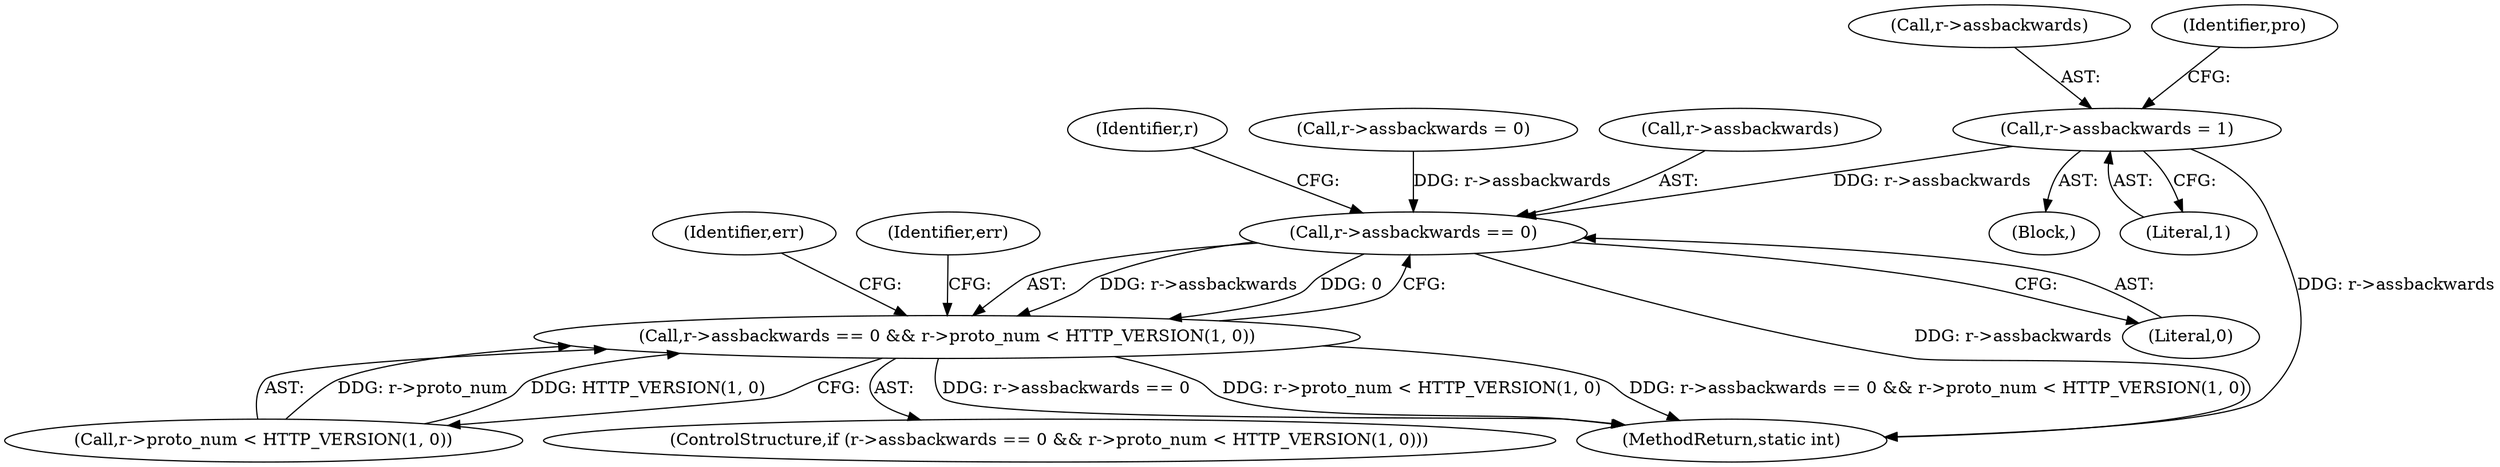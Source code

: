 digraph "0_httpd_6a974059190b8a0c7e499f4ab12fe108127099cb@pointer" {
"1000361" [label="(Call,r->assbackwards = 1)"];
"1000605" [label="(Call,r->assbackwards == 0)"];
"1000604" [label="(Call,r->assbackwards == 0 && r->proto_num < HTTP_VERSION(1, 0))"];
"1000605" [label="(Call,r->assbackwards == 0)"];
"1000361" [label="(Call,r->assbackwards = 1)"];
"1000635" [label="(MethodReturn,static int)"];
"1000623" [label="(Identifier,err)"];
"1000609" [label="(Literal,0)"];
"1000365" [label="(Literal,1)"];
"1000610" [label="(Call,r->proto_num < HTTP_VERSION(1, 0))"];
"1000360" [label="(Block,)"];
"1000612" [label="(Identifier,r)"];
"1000347" [label="(Call,r->assbackwards = 0)"];
"1000619" [label="(Identifier,err)"];
"1000604" [label="(Call,r->assbackwards == 0 && r->proto_num < HTTP_VERSION(1, 0))"];
"1000603" [label="(ControlStructure,if (r->assbackwards == 0 && r->proto_num < HTTP_VERSION(1, 0)))"];
"1000606" [label="(Call,r->assbackwards)"];
"1000362" [label="(Call,r->assbackwards)"];
"1000367" [label="(Identifier,pro)"];
"1000361" -> "1000360"  [label="AST: "];
"1000361" -> "1000365"  [label="CFG: "];
"1000362" -> "1000361"  [label="AST: "];
"1000365" -> "1000361"  [label="AST: "];
"1000367" -> "1000361"  [label="CFG: "];
"1000361" -> "1000635"  [label="DDG: r->assbackwards"];
"1000361" -> "1000605"  [label="DDG: r->assbackwards"];
"1000605" -> "1000604"  [label="AST: "];
"1000605" -> "1000609"  [label="CFG: "];
"1000606" -> "1000605"  [label="AST: "];
"1000609" -> "1000605"  [label="AST: "];
"1000612" -> "1000605"  [label="CFG: "];
"1000604" -> "1000605"  [label="CFG: "];
"1000605" -> "1000635"  [label="DDG: r->assbackwards"];
"1000605" -> "1000604"  [label="DDG: r->assbackwards"];
"1000605" -> "1000604"  [label="DDG: 0"];
"1000347" -> "1000605"  [label="DDG: r->assbackwards"];
"1000604" -> "1000603"  [label="AST: "];
"1000604" -> "1000610"  [label="CFG: "];
"1000610" -> "1000604"  [label="AST: "];
"1000619" -> "1000604"  [label="CFG: "];
"1000623" -> "1000604"  [label="CFG: "];
"1000604" -> "1000635"  [label="DDG: r->proto_num < HTTP_VERSION(1, 0)"];
"1000604" -> "1000635"  [label="DDG: r->assbackwards == 0 && r->proto_num < HTTP_VERSION(1, 0)"];
"1000604" -> "1000635"  [label="DDG: r->assbackwards == 0"];
"1000610" -> "1000604"  [label="DDG: r->proto_num"];
"1000610" -> "1000604"  [label="DDG: HTTP_VERSION(1, 0)"];
}
